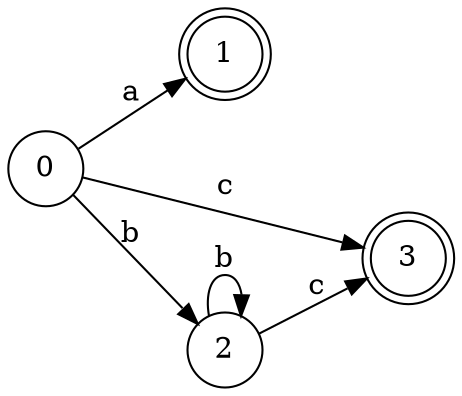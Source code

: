 digraph {
    rankdir=LR;
    node [shape=circle];
    1 [shape=doublecircle];
    3 [shape=doublecircle];
    0 -> 1 [label="a"];
    0 -> 2 [label="b"];
    0 -> 3 [label="c"];
    2 -> 2 [label="b"];
    2 -> 3 [label="c"];
}
